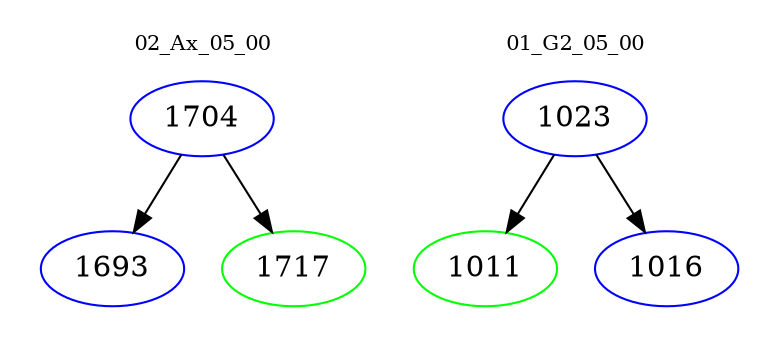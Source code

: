 digraph{
subgraph cluster_0 {
color = white
label = "02_Ax_05_00";
fontsize=10;
T0_1704 [label="1704", color="blue"]
T0_1704 -> T0_1693 [color="black"]
T0_1693 [label="1693", color="blue"]
T0_1704 -> T0_1717 [color="black"]
T0_1717 [label="1717", color="green"]
}
subgraph cluster_1 {
color = white
label = "01_G2_05_00";
fontsize=10;
T1_1023 [label="1023", color="blue"]
T1_1023 -> T1_1011 [color="black"]
T1_1011 [label="1011", color="green"]
T1_1023 -> T1_1016 [color="black"]
T1_1016 [label="1016", color="blue"]
}
}
